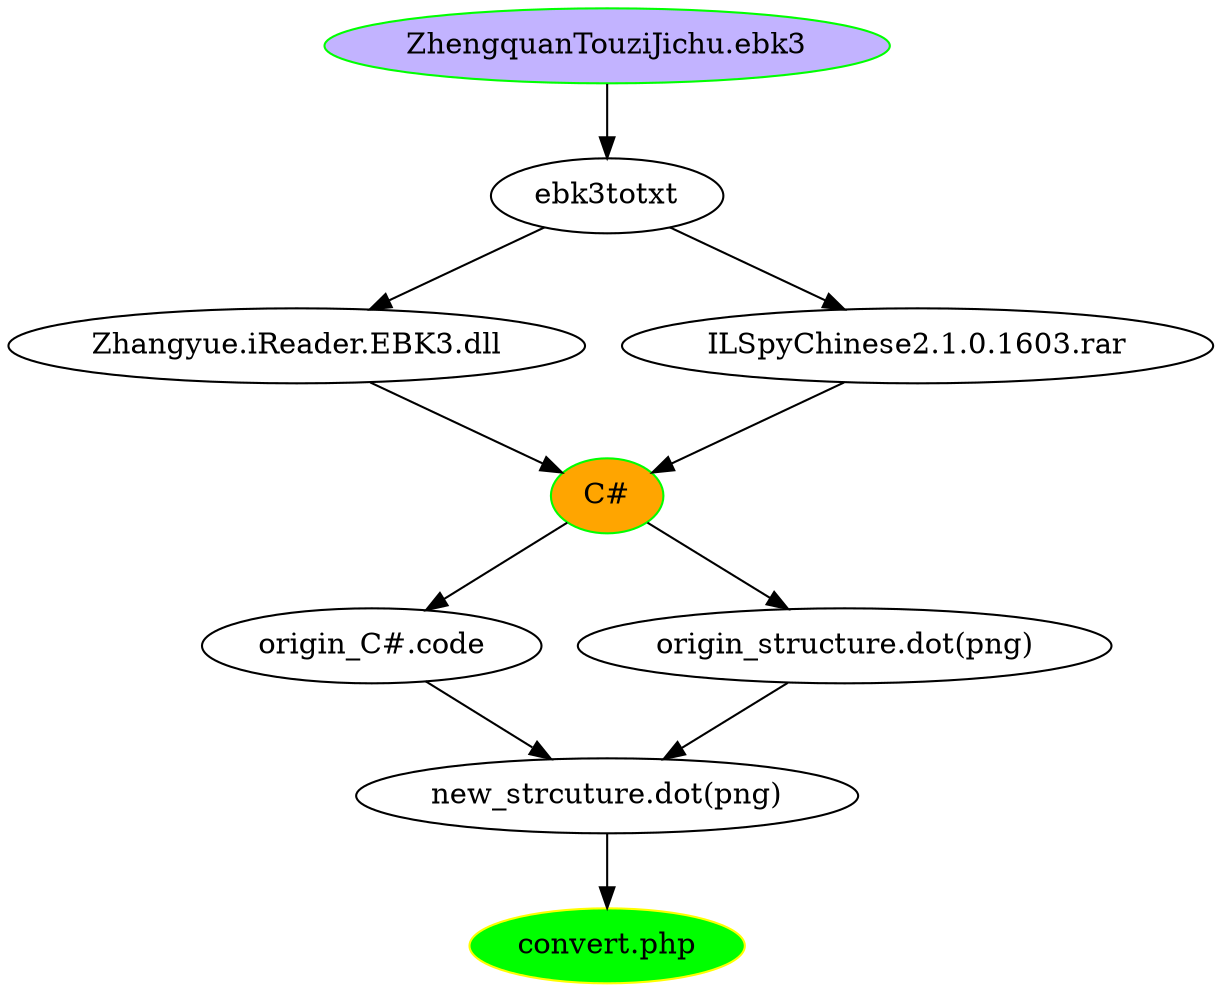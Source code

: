 digraph project
{
    "ZhengquanTouziJichu.ebk3" [color=green, style=filled, fillcolor=".7 .3 1.0"]
    "ZhengquanTouziJichu.ebk3"->ebk3totxt;

    ebk3totxt->"Zhangyue.iReader.EBK3.dll";
    ebk3totxt->"ILSpyChinese2.1.0.1603.rar";
    
    "Zhangyue.iReader.EBK3.dll"->"C#";
    "ILSpyChinese2.1.0.1603.rar"->"C#";

    "C#" [color=green, style=filled, fillcolor="orange"]
    "C#"->"origin_C#.code";
    "C#"->"origin_structure.dot(png)";

    "origin_C#.code"->"new_strcuture.dot(png)";
    "origin_structure.dot(png)"->"new_strcuture.dot(png)";

    "new_strcuture.dot(png)"->"convert.php";
    
    "convert.php" [color=yellow, style=filled, fillcolor="green"];
}
